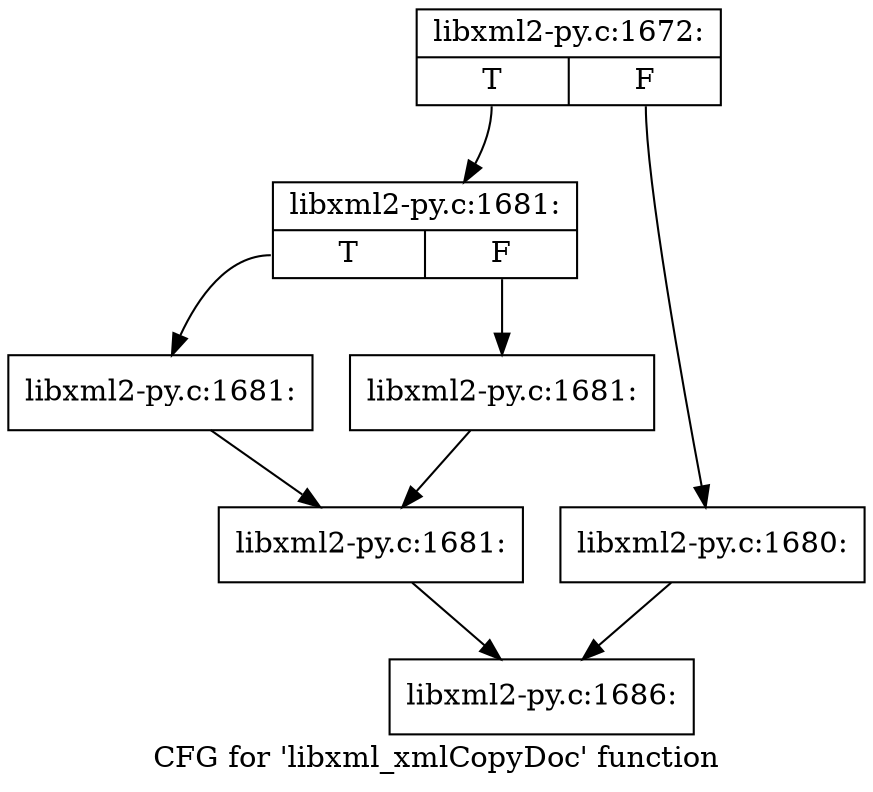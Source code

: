 digraph "CFG for 'libxml_xmlCopyDoc' function" {
	label="CFG for 'libxml_xmlCopyDoc' function";

	Node0x3d4eab0 [shape=record,label="{libxml2-py.c:1672:|{<s0>T|<s1>F}}"];
	Node0x3d4eab0:s0 -> Node0x3d509d0;
	Node0x3d4eab0:s1 -> Node0x3d50980;
	Node0x3d50980 [shape=record,label="{libxml2-py.c:1680:}"];
	Node0x3d50980 -> Node0x3d4ea30;
	Node0x3d509d0 [shape=record,label="{libxml2-py.c:1681:|{<s0>T|<s1>F}}"];
	Node0x3d509d0:s0 -> Node0x3d51230;
	Node0x3d509d0:s1 -> Node0x3d51280;
	Node0x3d51230 [shape=record,label="{libxml2-py.c:1681:}"];
	Node0x3d51230 -> Node0x3d512d0;
	Node0x3d51280 [shape=record,label="{libxml2-py.c:1681:}"];
	Node0x3d51280 -> Node0x3d512d0;
	Node0x3d512d0 [shape=record,label="{libxml2-py.c:1681:}"];
	Node0x3d512d0 -> Node0x3d4ea30;
	Node0x3d4ea30 [shape=record,label="{libxml2-py.c:1686:}"];
}
